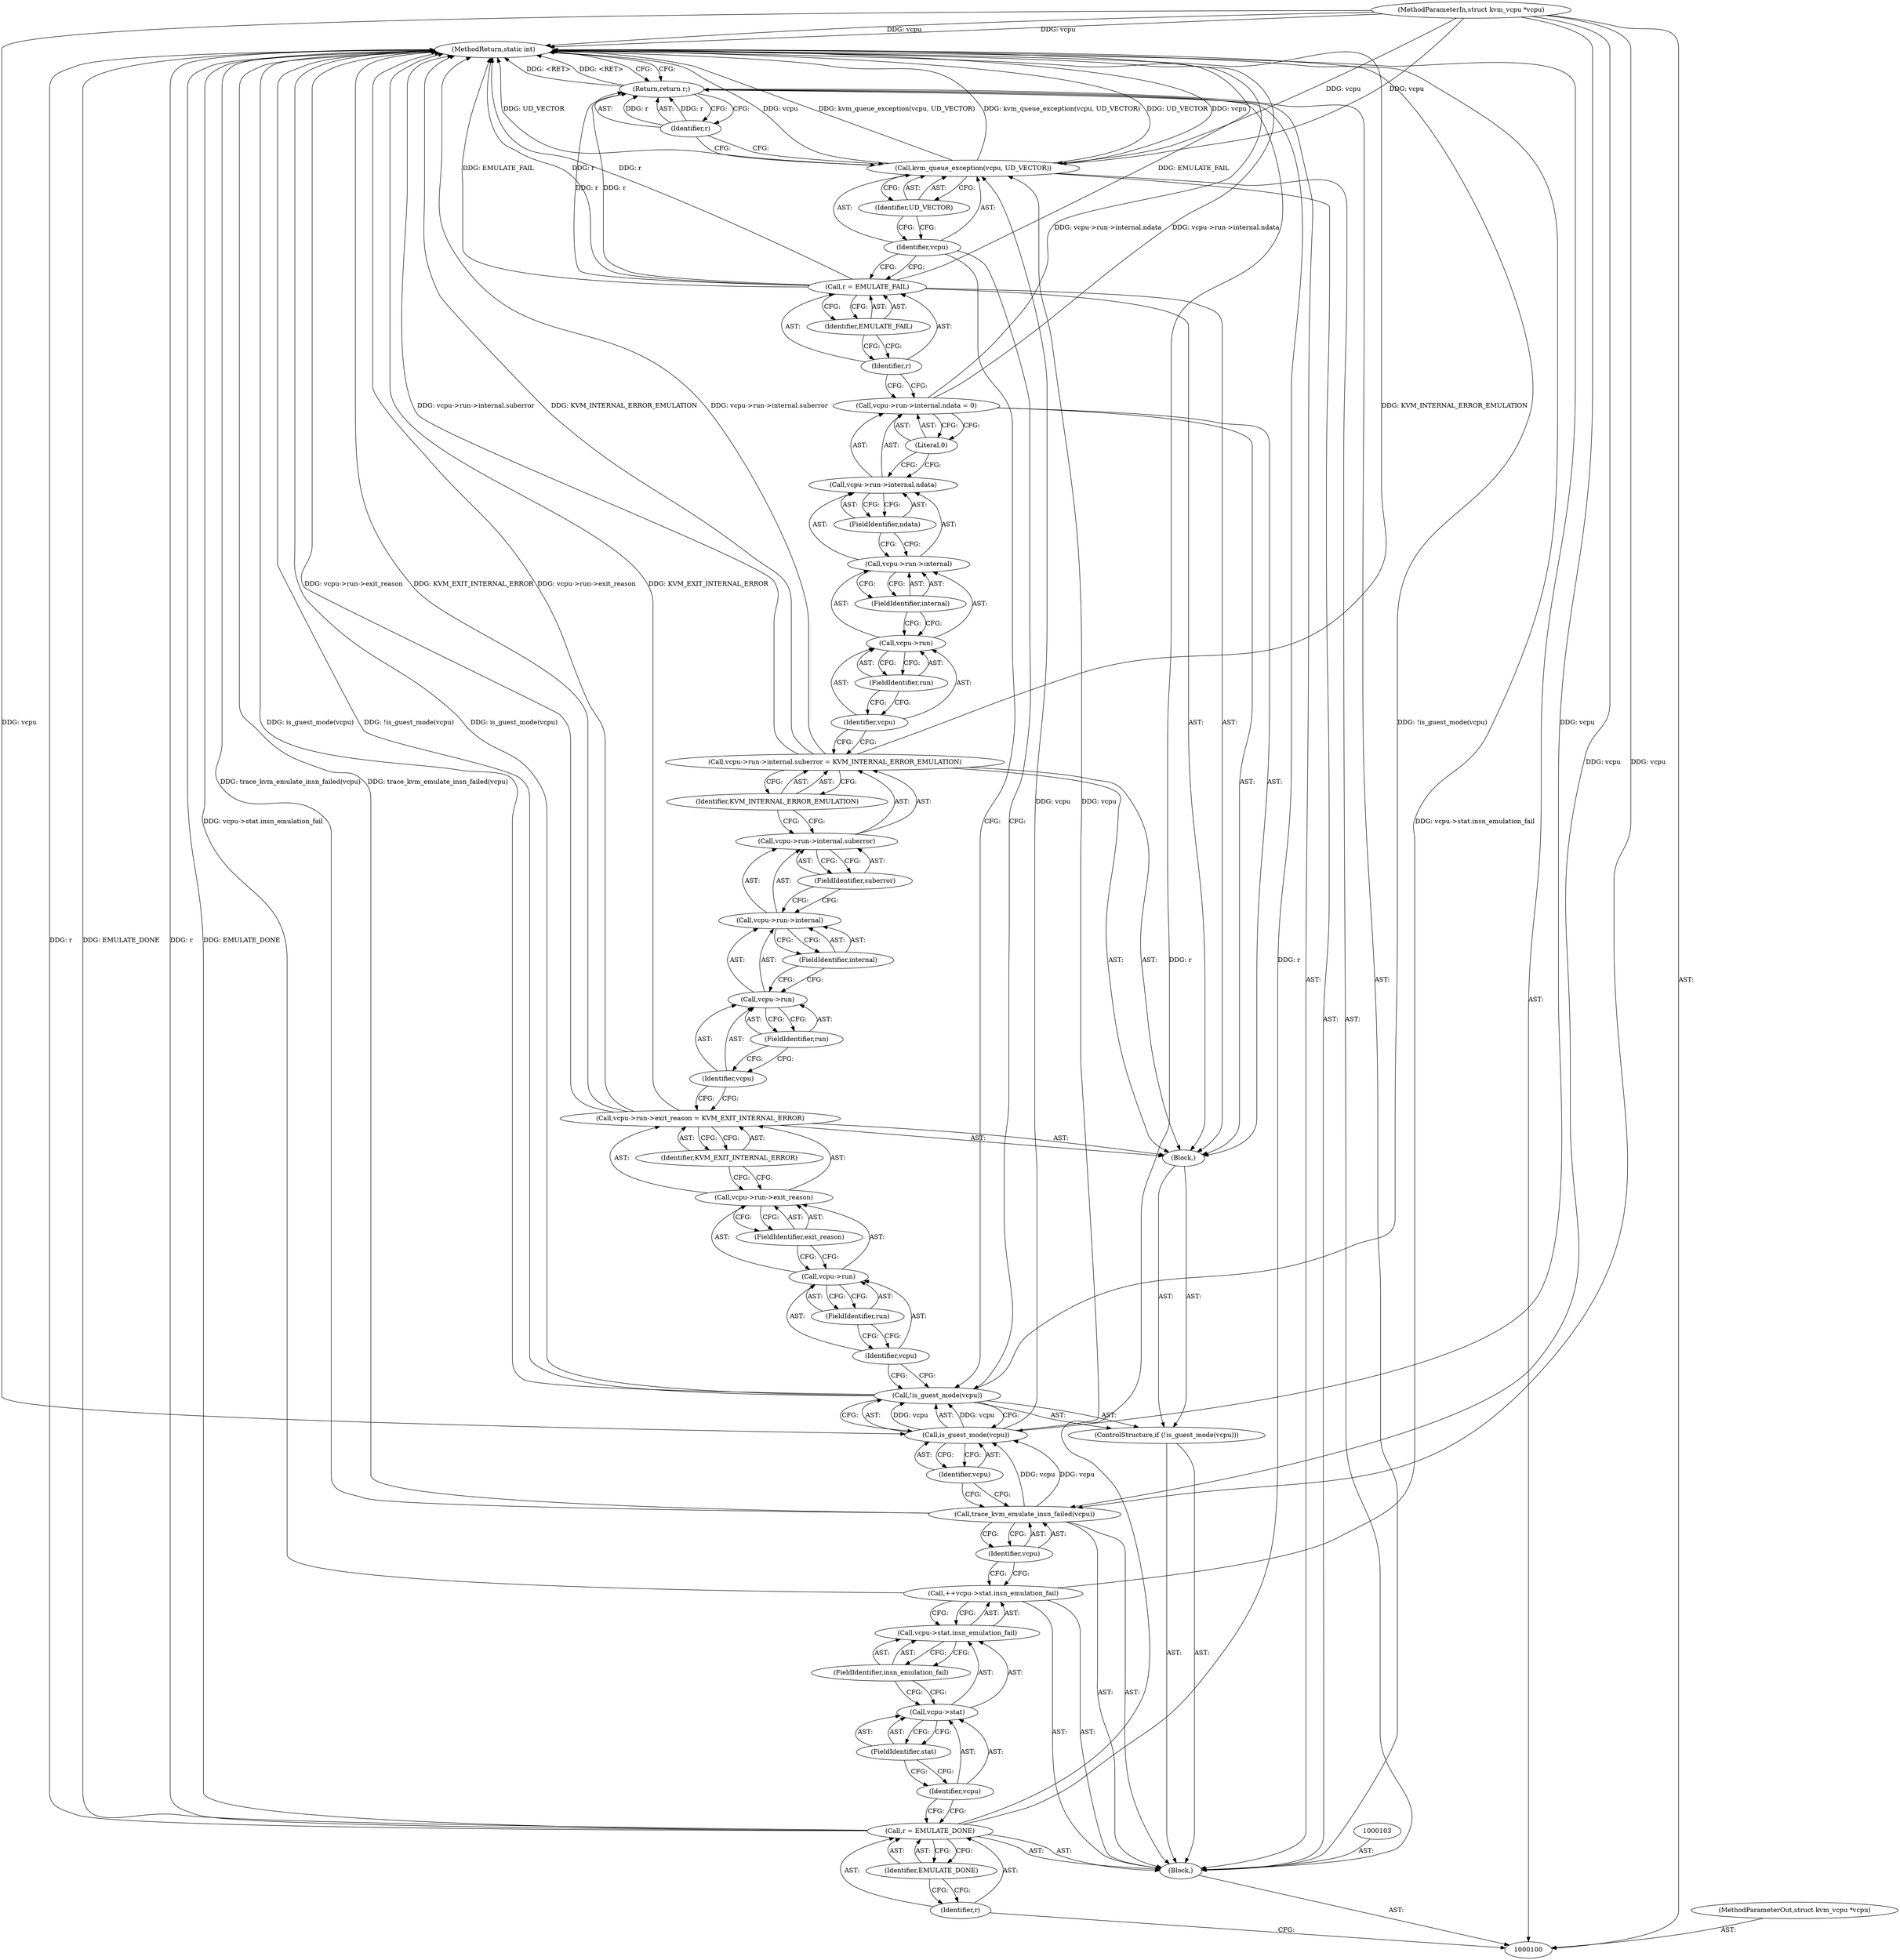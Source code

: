 digraph "0_linux_fc3a9157d3148ab91039c75423da8ef97be3e105" {
"1000153" [label="(MethodReturn,static int)"];
"1000101" [label="(MethodParameterIn,struct kvm_vcpu *vcpu)"];
"1000196" [label="(MethodParameterOut,struct kvm_vcpu *vcpu)"];
"1000142" [label="(FieldIdentifier,internal)"];
"1000136" [label="(Call,vcpu->run->internal.ndata = 0)"];
"1000137" [label="(Call,vcpu->run->internal.ndata)"];
"1000138" [label="(Call,vcpu->run->internal)"];
"1000139" [label="(Call,vcpu->run)"];
"1000140" [label="(Identifier,vcpu)"];
"1000143" [label="(FieldIdentifier,ndata)"];
"1000144" [label="(Literal,0)"];
"1000141" [label="(FieldIdentifier,run)"];
"1000145" [label="(Call,r = EMULATE_FAIL)"];
"1000146" [label="(Identifier,r)"];
"1000147" [label="(Identifier,EMULATE_FAIL)"];
"1000148" [label="(Call,kvm_queue_exception(vcpu, UD_VECTOR))"];
"1000149" [label="(Identifier,vcpu)"];
"1000150" [label="(Identifier,UD_VECTOR)"];
"1000151" [label="(Return,return r;)"];
"1000152" [label="(Identifier,r)"];
"1000102" [label="(Block,)"];
"1000104" [label="(Call,r = EMULATE_DONE)"];
"1000105" [label="(Identifier,r)"];
"1000106" [label="(Identifier,EMULATE_DONE)"];
"1000111" [label="(FieldIdentifier,stat)"];
"1000112" [label="(FieldIdentifier,insn_emulation_fail)"];
"1000107" [label="(Call,++vcpu->stat.insn_emulation_fail)"];
"1000108" [label="(Call,vcpu->stat.insn_emulation_fail)"];
"1000109" [label="(Call,vcpu->stat)"];
"1000110" [label="(Identifier,vcpu)"];
"1000113" [label="(Call,trace_kvm_emulate_insn_failed(vcpu))"];
"1000114" [label="(Identifier,vcpu)"];
"1000115" [label="(ControlStructure,if (!is_guest_mode(vcpu)))"];
"1000118" [label="(Identifier,vcpu)"];
"1000119" [label="(Block,)"];
"1000116" [label="(Call,!is_guest_mode(vcpu))"];
"1000117" [label="(Call,is_guest_mode(vcpu))"];
"1000125" [label="(FieldIdentifier,exit_reason)"];
"1000120" [label="(Call,vcpu->run->exit_reason = KVM_EXIT_INTERNAL_ERROR)"];
"1000121" [label="(Call,vcpu->run->exit_reason)"];
"1000122" [label="(Call,vcpu->run)"];
"1000123" [label="(Identifier,vcpu)"];
"1000126" [label="(Identifier,KVM_EXIT_INTERNAL_ERROR)"];
"1000124" [label="(FieldIdentifier,run)"];
"1000133" [label="(FieldIdentifier,internal)"];
"1000127" [label="(Call,vcpu->run->internal.suberror = KVM_INTERNAL_ERROR_EMULATION)"];
"1000128" [label="(Call,vcpu->run->internal.suberror)"];
"1000129" [label="(Call,vcpu->run->internal)"];
"1000130" [label="(Call,vcpu->run)"];
"1000131" [label="(Identifier,vcpu)"];
"1000134" [label="(FieldIdentifier,suberror)"];
"1000135" [label="(Identifier,KVM_INTERNAL_ERROR_EMULATION)"];
"1000132" [label="(FieldIdentifier,run)"];
"1000153" -> "1000100"  [label="AST: "];
"1000153" -> "1000151"  [label="CFG: "];
"1000116" -> "1000153"  [label="DDG: is_guest_mode(vcpu)"];
"1000116" -> "1000153"  [label="DDG: !is_guest_mode(vcpu)"];
"1000120" -> "1000153"  [label="DDG: KVM_EXIT_INTERNAL_ERROR"];
"1000120" -> "1000153"  [label="DDG: vcpu->run->exit_reason"];
"1000107" -> "1000153"  [label="DDG: vcpu->stat.insn_emulation_fail"];
"1000104" -> "1000153"  [label="DDG: r"];
"1000104" -> "1000153"  [label="DDG: EMULATE_DONE"];
"1000148" -> "1000153"  [label="DDG: UD_VECTOR"];
"1000148" -> "1000153"  [label="DDG: vcpu"];
"1000148" -> "1000153"  [label="DDG: kvm_queue_exception(vcpu, UD_VECTOR)"];
"1000127" -> "1000153"  [label="DDG: vcpu->run->internal.suberror"];
"1000127" -> "1000153"  [label="DDG: KVM_INTERNAL_ERROR_EMULATION"];
"1000145" -> "1000153"  [label="DDG: r"];
"1000145" -> "1000153"  [label="DDG: EMULATE_FAIL"];
"1000113" -> "1000153"  [label="DDG: trace_kvm_emulate_insn_failed(vcpu)"];
"1000101" -> "1000153"  [label="DDG: vcpu"];
"1000136" -> "1000153"  [label="DDG: vcpu->run->internal.ndata"];
"1000151" -> "1000153"  [label="DDG: <RET>"];
"1000101" -> "1000100"  [label="AST: "];
"1000101" -> "1000153"  [label="DDG: vcpu"];
"1000101" -> "1000113"  [label="DDG: vcpu"];
"1000101" -> "1000117"  [label="DDG: vcpu"];
"1000101" -> "1000148"  [label="DDG: vcpu"];
"1000196" -> "1000100"  [label="AST: "];
"1000142" -> "1000138"  [label="AST: "];
"1000142" -> "1000139"  [label="CFG: "];
"1000138" -> "1000142"  [label="CFG: "];
"1000136" -> "1000119"  [label="AST: "];
"1000136" -> "1000144"  [label="CFG: "];
"1000137" -> "1000136"  [label="AST: "];
"1000144" -> "1000136"  [label="AST: "];
"1000146" -> "1000136"  [label="CFG: "];
"1000136" -> "1000153"  [label="DDG: vcpu->run->internal.ndata"];
"1000137" -> "1000136"  [label="AST: "];
"1000137" -> "1000143"  [label="CFG: "];
"1000138" -> "1000137"  [label="AST: "];
"1000143" -> "1000137"  [label="AST: "];
"1000144" -> "1000137"  [label="CFG: "];
"1000138" -> "1000137"  [label="AST: "];
"1000138" -> "1000142"  [label="CFG: "];
"1000139" -> "1000138"  [label="AST: "];
"1000142" -> "1000138"  [label="AST: "];
"1000143" -> "1000138"  [label="CFG: "];
"1000139" -> "1000138"  [label="AST: "];
"1000139" -> "1000141"  [label="CFG: "];
"1000140" -> "1000139"  [label="AST: "];
"1000141" -> "1000139"  [label="AST: "];
"1000142" -> "1000139"  [label="CFG: "];
"1000140" -> "1000139"  [label="AST: "];
"1000140" -> "1000127"  [label="CFG: "];
"1000141" -> "1000140"  [label="CFG: "];
"1000143" -> "1000137"  [label="AST: "];
"1000143" -> "1000138"  [label="CFG: "];
"1000137" -> "1000143"  [label="CFG: "];
"1000144" -> "1000136"  [label="AST: "];
"1000144" -> "1000137"  [label="CFG: "];
"1000136" -> "1000144"  [label="CFG: "];
"1000141" -> "1000139"  [label="AST: "];
"1000141" -> "1000140"  [label="CFG: "];
"1000139" -> "1000141"  [label="CFG: "];
"1000145" -> "1000119"  [label="AST: "];
"1000145" -> "1000147"  [label="CFG: "];
"1000146" -> "1000145"  [label="AST: "];
"1000147" -> "1000145"  [label="AST: "];
"1000149" -> "1000145"  [label="CFG: "];
"1000145" -> "1000153"  [label="DDG: r"];
"1000145" -> "1000153"  [label="DDG: EMULATE_FAIL"];
"1000145" -> "1000151"  [label="DDG: r"];
"1000146" -> "1000145"  [label="AST: "];
"1000146" -> "1000136"  [label="CFG: "];
"1000147" -> "1000146"  [label="CFG: "];
"1000147" -> "1000145"  [label="AST: "];
"1000147" -> "1000146"  [label="CFG: "];
"1000145" -> "1000147"  [label="CFG: "];
"1000148" -> "1000102"  [label="AST: "];
"1000148" -> "1000150"  [label="CFG: "];
"1000149" -> "1000148"  [label="AST: "];
"1000150" -> "1000148"  [label="AST: "];
"1000152" -> "1000148"  [label="CFG: "];
"1000148" -> "1000153"  [label="DDG: UD_VECTOR"];
"1000148" -> "1000153"  [label="DDG: vcpu"];
"1000148" -> "1000153"  [label="DDG: kvm_queue_exception(vcpu, UD_VECTOR)"];
"1000117" -> "1000148"  [label="DDG: vcpu"];
"1000101" -> "1000148"  [label="DDG: vcpu"];
"1000149" -> "1000148"  [label="AST: "];
"1000149" -> "1000145"  [label="CFG: "];
"1000149" -> "1000116"  [label="CFG: "];
"1000150" -> "1000149"  [label="CFG: "];
"1000150" -> "1000148"  [label="AST: "];
"1000150" -> "1000149"  [label="CFG: "];
"1000148" -> "1000150"  [label="CFG: "];
"1000151" -> "1000102"  [label="AST: "];
"1000151" -> "1000152"  [label="CFG: "];
"1000152" -> "1000151"  [label="AST: "];
"1000153" -> "1000151"  [label="CFG: "];
"1000151" -> "1000153"  [label="DDG: <RET>"];
"1000152" -> "1000151"  [label="DDG: r"];
"1000104" -> "1000151"  [label="DDG: r"];
"1000145" -> "1000151"  [label="DDG: r"];
"1000152" -> "1000151"  [label="AST: "];
"1000152" -> "1000148"  [label="CFG: "];
"1000151" -> "1000152"  [label="CFG: "];
"1000152" -> "1000151"  [label="DDG: r"];
"1000102" -> "1000100"  [label="AST: "];
"1000103" -> "1000102"  [label="AST: "];
"1000104" -> "1000102"  [label="AST: "];
"1000107" -> "1000102"  [label="AST: "];
"1000113" -> "1000102"  [label="AST: "];
"1000115" -> "1000102"  [label="AST: "];
"1000148" -> "1000102"  [label="AST: "];
"1000151" -> "1000102"  [label="AST: "];
"1000104" -> "1000102"  [label="AST: "];
"1000104" -> "1000106"  [label="CFG: "];
"1000105" -> "1000104"  [label="AST: "];
"1000106" -> "1000104"  [label="AST: "];
"1000110" -> "1000104"  [label="CFG: "];
"1000104" -> "1000153"  [label="DDG: r"];
"1000104" -> "1000153"  [label="DDG: EMULATE_DONE"];
"1000104" -> "1000151"  [label="DDG: r"];
"1000105" -> "1000104"  [label="AST: "];
"1000105" -> "1000100"  [label="CFG: "];
"1000106" -> "1000105"  [label="CFG: "];
"1000106" -> "1000104"  [label="AST: "];
"1000106" -> "1000105"  [label="CFG: "];
"1000104" -> "1000106"  [label="CFG: "];
"1000111" -> "1000109"  [label="AST: "];
"1000111" -> "1000110"  [label="CFG: "];
"1000109" -> "1000111"  [label="CFG: "];
"1000112" -> "1000108"  [label="AST: "];
"1000112" -> "1000109"  [label="CFG: "];
"1000108" -> "1000112"  [label="CFG: "];
"1000107" -> "1000102"  [label="AST: "];
"1000107" -> "1000108"  [label="CFG: "];
"1000108" -> "1000107"  [label="AST: "];
"1000114" -> "1000107"  [label="CFG: "];
"1000107" -> "1000153"  [label="DDG: vcpu->stat.insn_emulation_fail"];
"1000108" -> "1000107"  [label="AST: "];
"1000108" -> "1000112"  [label="CFG: "];
"1000109" -> "1000108"  [label="AST: "];
"1000112" -> "1000108"  [label="AST: "];
"1000107" -> "1000108"  [label="CFG: "];
"1000109" -> "1000108"  [label="AST: "];
"1000109" -> "1000111"  [label="CFG: "];
"1000110" -> "1000109"  [label="AST: "];
"1000111" -> "1000109"  [label="AST: "];
"1000112" -> "1000109"  [label="CFG: "];
"1000110" -> "1000109"  [label="AST: "];
"1000110" -> "1000104"  [label="CFG: "];
"1000111" -> "1000110"  [label="CFG: "];
"1000113" -> "1000102"  [label="AST: "];
"1000113" -> "1000114"  [label="CFG: "];
"1000114" -> "1000113"  [label="AST: "];
"1000118" -> "1000113"  [label="CFG: "];
"1000113" -> "1000153"  [label="DDG: trace_kvm_emulate_insn_failed(vcpu)"];
"1000101" -> "1000113"  [label="DDG: vcpu"];
"1000113" -> "1000117"  [label="DDG: vcpu"];
"1000114" -> "1000113"  [label="AST: "];
"1000114" -> "1000107"  [label="CFG: "];
"1000113" -> "1000114"  [label="CFG: "];
"1000115" -> "1000102"  [label="AST: "];
"1000116" -> "1000115"  [label="AST: "];
"1000119" -> "1000115"  [label="AST: "];
"1000118" -> "1000117"  [label="AST: "];
"1000118" -> "1000113"  [label="CFG: "];
"1000117" -> "1000118"  [label="CFG: "];
"1000119" -> "1000115"  [label="AST: "];
"1000120" -> "1000119"  [label="AST: "];
"1000127" -> "1000119"  [label="AST: "];
"1000136" -> "1000119"  [label="AST: "];
"1000145" -> "1000119"  [label="AST: "];
"1000116" -> "1000115"  [label="AST: "];
"1000116" -> "1000117"  [label="CFG: "];
"1000117" -> "1000116"  [label="AST: "];
"1000123" -> "1000116"  [label="CFG: "];
"1000149" -> "1000116"  [label="CFG: "];
"1000116" -> "1000153"  [label="DDG: is_guest_mode(vcpu)"];
"1000116" -> "1000153"  [label="DDG: !is_guest_mode(vcpu)"];
"1000117" -> "1000116"  [label="DDG: vcpu"];
"1000117" -> "1000116"  [label="AST: "];
"1000117" -> "1000118"  [label="CFG: "];
"1000118" -> "1000117"  [label="AST: "];
"1000116" -> "1000117"  [label="CFG: "];
"1000117" -> "1000116"  [label="DDG: vcpu"];
"1000113" -> "1000117"  [label="DDG: vcpu"];
"1000101" -> "1000117"  [label="DDG: vcpu"];
"1000117" -> "1000148"  [label="DDG: vcpu"];
"1000125" -> "1000121"  [label="AST: "];
"1000125" -> "1000122"  [label="CFG: "];
"1000121" -> "1000125"  [label="CFG: "];
"1000120" -> "1000119"  [label="AST: "];
"1000120" -> "1000126"  [label="CFG: "];
"1000121" -> "1000120"  [label="AST: "];
"1000126" -> "1000120"  [label="AST: "];
"1000131" -> "1000120"  [label="CFG: "];
"1000120" -> "1000153"  [label="DDG: KVM_EXIT_INTERNAL_ERROR"];
"1000120" -> "1000153"  [label="DDG: vcpu->run->exit_reason"];
"1000121" -> "1000120"  [label="AST: "];
"1000121" -> "1000125"  [label="CFG: "];
"1000122" -> "1000121"  [label="AST: "];
"1000125" -> "1000121"  [label="AST: "];
"1000126" -> "1000121"  [label="CFG: "];
"1000122" -> "1000121"  [label="AST: "];
"1000122" -> "1000124"  [label="CFG: "];
"1000123" -> "1000122"  [label="AST: "];
"1000124" -> "1000122"  [label="AST: "];
"1000125" -> "1000122"  [label="CFG: "];
"1000123" -> "1000122"  [label="AST: "];
"1000123" -> "1000116"  [label="CFG: "];
"1000124" -> "1000123"  [label="CFG: "];
"1000126" -> "1000120"  [label="AST: "];
"1000126" -> "1000121"  [label="CFG: "];
"1000120" -> "1000126"  [label="CFG: "];
"1000124" -> "1000122"  [label="AST: "];
"1000124" -> "1000123"  [label="CFG: "];
"1000122" -> "1000124"  [label="CFG: "];
"1000133" -> "1000129"  [label="AST: "];
"1000133" -> "1000130"  [label="CFG: "];
"1000129" -> "1000133"  [label="CFG: "];
"1000127" -> "1000119"  [label="AST: "];
"1000127" -> "1000135"  [label="CFG: "];
"1000128" -> "1000127"  [label="AST: "];
"1000135" -> "1000127"  [label="AST: "];
"1000140" -> "1000127"  [label="CFG: "];
"1000127" -> "1000153"  [label="DDG: vcpu->run->internal.suberror"];
"1000127" -> "1000153"  [label="DDG: KVM_INTERNAL_ERROR_EMULATION"];
"1000128" -> "1000127"  [label="AST: "];
"1000128" -> "1000134"  [label="CFG: "];
"1000129" -> "1000128"  [label="AST: "];
"1000134" -> "1000128"  [label="AST: "];
"1000135" -> "1000128"  [label="CFG: "];
"1000129" -> "1000128"  [label="AST: "];
"1000129" -> "1000133"  [label="CFG: "];
"1000130" -> "1000129"  [label="AST: "];
"1000133" -> "1000129"  [label="AST: "];
"1000134" -> "1000129"  [label="CFG: "];
"1000130" -> "1000129"  [label="AST: "];
"1000130" -> "1000132"  [label="CFG: "];
"1000131" -> "1000130"  [label="AST: "];
"1000132" -> "1000130"  [label="AST: "];
"1000133" -> "1000130"  [label="CFG: "];
"1000131" -> "1000130"  [label="AST: "];
"1000131" -> "1000120"  [label="CFG: "];
"1000132" -> "1000131"  [label="CFG: "];
"1000134" -> "1000128"  [label="AST: "];
"1000134" -> "1000129"  [label="CFG: "];
"1000128" -> "1000134"  [label="CFG: "];
"1000135" -> "1000127"  [label="AST: "];
"1000135" -> "1000128"  [label="CFG: "];
"1000127" -> "1000135"  [label="CFG: "];
"1000132" -> "1000130"  [label="AST: "];
"1000132" -> "1000131"  [label="CFG: "];
"1000130" -> "1000132"  [label="CFG: "];
}
